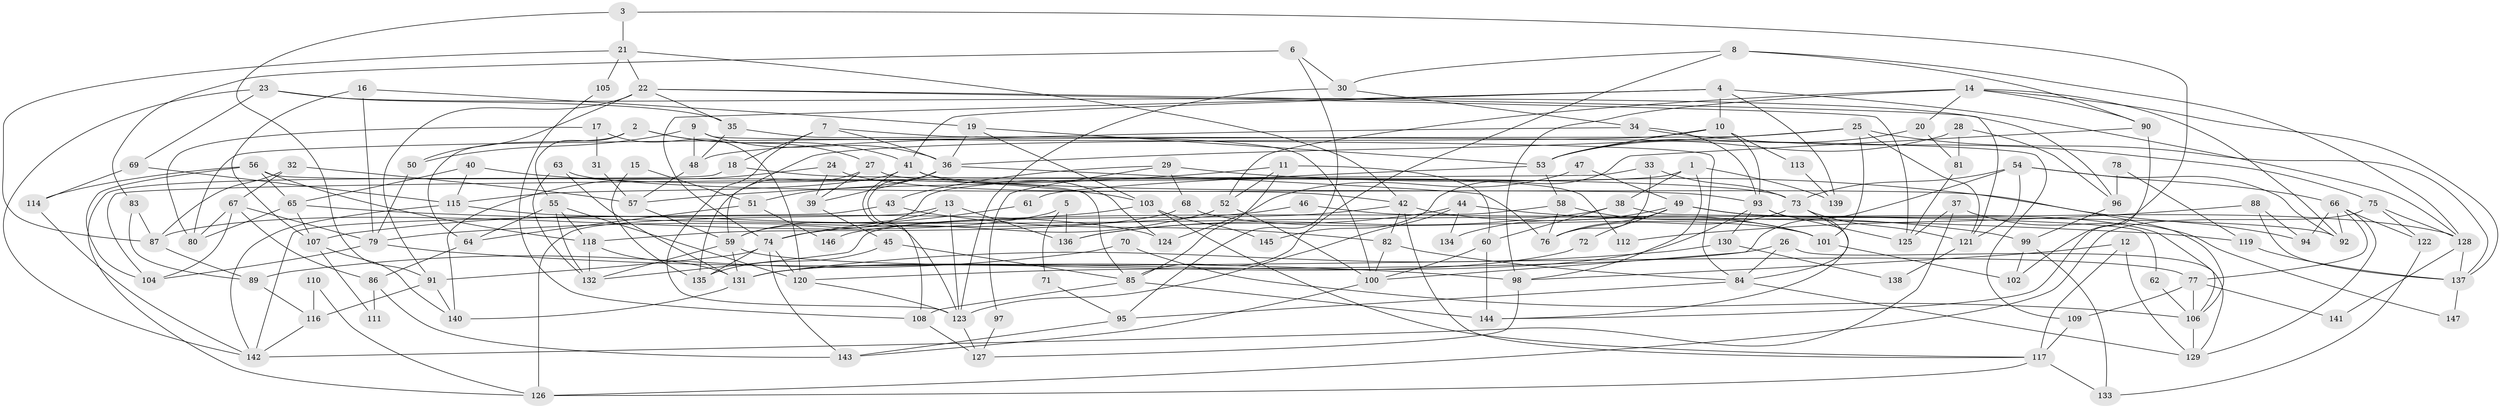 // coarse degree distribution, {4: 0.24509803921568626, 3: 0.16666666666666666, 5: 0.12745098039215685, 9: 0.058823529411764705, 7: 0.09803921568627451, 2: 0.13725490196078433, 6: 0.11764705882352941, 10: 0.0196078431372549, 8: 0.029411764705882353}
// Generated by graph-tools (version 1.1) at 2025/23/03/03/25 07:23:59]
// undirected, 147 vertices, 294 edges
graph export_dot {
graph [start="1"]
  node [color=gray90,style=filled];
  1;
  2;
  3;
  4;
  5;
  6;
  7;
  8;
  9;
  10;
  11;
  12;
  13;
  14;
  15;
  16;
  17;
  18;
  19;
  20;
  21;
  22;
  23;
  24;
  25;
  26;
  27;
  28;
  29;
  30;
  31;
  32;
  33;
  34;
  35;
  36;
  37;
  38;
  39;
  40;
  41;
  42;
  43;
  44;
  45;
  46;
  47;
  48;
  49;
  50;
  51;
  52;
  53;
  54;
  55;
  56;
  57;
  58;
  59;
  60;
  61;
  62;
  63;
  64;
  65;
  66;
  67;
  68;
  69;
  70;
  71;
  72;
  73;
  74;
  75;
  76;
  77;
  78;
  79;
  80;
  81;
  82;
  83;
  84;
  85;
  86;
  87;
  88;
  89;
  90;
  91;
  92;
  93;
  94;
  95;
  96;
  97;
  98;
  99;
  100;
  101;
  102;
  103;
  104;
  105;
  106;
  107;
  108;
  109;
  110;
  111;
  112;
  113;
  114;
  115;
  116;
  117;
  118;
  119;
  120;
  121;
  122;
  123;
  124;
  125;
  126;
  127;
  128;
  129;
  130;
  131;
  132;
  133;
  134;
  135;
  136;
  137;
  138;
  139;
  140;
  141;
  142;
  143;
  144;
  145;
  146;
  147;
  1 -- 98;
  1 -- 59;
  1 -- 38;
  1 -- 139;
  2 -- 41;
  2 -- 55;
  2 -- 27;
  2 -- 64;
  3 -- 21;
  3 -- 91;
  3 -- 102;
  4 -- 74;
  4 -- 128;
  4 -- 10;
  4 -- 41;
  4 -- 139;
  5 -- 136;
  5 -- 87;
  5 -- 71;
  6 -- 30;
  6 -- 95;
  6 -- 83;
  7 -- 36;
  7 -- 123;
  7 -- 18;
  7 -- 109;
  8 -- 90;
  8 -- 30;
  8 -- 85;
  8 -- 128;
  9 -- 84;
  9 -- 36;
  9 -- 48;
  9 -- 50;
  10 -- 93;
  10 -- 53;
  10 -- 59;
  10 -- 113;
  11 -- 52;
  11 -- 85;
  11 -- 57;
  11 -- 60;
  12 -- 98;
  12 -- 117;
  12 -- 129;
  13 -- 126;
  13 -- 59;
  13 -- 123;
  13 -- 136;
  14 -- 52;
  14 -- 20;
  14 -- 90;
  14 -- 92;
  14 -- 98;
  14 -- 137;
  15 -- 51;
  15 -- 135;
  16 -- 19;
  16 -- 79;
  16 -- 107;
  17 -- 120;
  17 -- 80;
  17 -- 31;
  18 -- 73;
  18 -- 126;
  19 -- 53;
  19 -- 36;
  19 -- 103;
  20 -- 53;
  20 -- 81;
  21 -- 42;
  21 -- 22;
  21 -- 87;
  21 -- 105;
  22 -- 121;
  22 -- 91;
  22 -- 35;
  22 -- 50;
  22 -- 125;
  23 -- 142;
  23 -- 35;
  23 -- 69;
  23 -- 96;
  24 -- 140;
  24 -- 39;
  24 -- 42;
  25 -- 121;
  25 -- 80;
  25 -- 36;
  25 -- 101;
  25 -- 137;
  26 -- 84;
  26 -- 129;
  26 -- 120;
  27 -- 39;
  27 -- 112;
  27 -- 135;
  28 -- 96;
  28 -- 53;
  28 -- 81;
  29 -- 106;
  29 -- 68;
  29 -- 43;
  29 -- 97;
  30 -- 34;
  30 -- 123;
  31 -- 57;
  32 -- 57;
  32 -- 67;
  32 -- 87;
  33 -- 73;
  33 -- 76;
  33 -- 104;
  34 -- 48;
  34 -- 75;
  34 -- 93;
  35 -- 100;
  35 -- 48;
  36 -- 108;
  36 -- 39;
  36 -- 51;
  36 -- 76;
  37 -- 125;
  37 -- 142;
  37 -- 147;
  38 -- 60;
  38 -- 62;
  38 -- 136;
  39 -- 45;
  40 -- 103;
  40 -- 65;
  40 -- 115;
  41 -- 115;
  41 -- 94;
  41 -- 123;
  41 -- 124;
  42 -- 117;
  42 -- 82;
  42 -- 101;
  42 -- 146;
  43 -- 82;
  43 -- 142;
  44 -- 136;
  44 -- 123;
  44 -- 99;
  44 -- 134;
  45 -- 85;
  45 -- 135;
  46 -- 79;
  46 -- 92;
  47 -- 124;
  47 -- 49;
  48 -- 57;
  49 -- 128;
  49 -- 76;
  49 -- 72;
  49 -- 106;
  49 -- 134;
  50 -- 79;
  51 -- 64;
  51 -- 146;
  52 -- 100;
  52 -- 74;
  53 -- 58;
  53 -- 61;
  54 -- 73;
  54 -- 92;
  54 -- 66;
  54 -- 100;
  54 -- 121;
  55 -- 118;
  55 -- 120;
  55 -- 64;
  55 -- 132;
  56 -- 118;
  56 -- 85;
  56 -- 65;
  56 -- 104;
  56 -- 114;
  57 -- 59;
  58 -- 132;
  58 -- 101;
  58 -- 76;
  59 -- 77;
  59 -- 131;
  59 -- 132;
  60 -- 100;
  60 -- 144;
  61 -- 74;
  62 -- 106;
  63 -- 132;
  63 -- 93;
  63 -- 131;
  64 -- 86;
  65 -- 107;
  65 -- 80;
  65 -- 119;
  66 -- 129;
  66 -- 77;
  66 -- 92;
  66 -- 94;
  66 -- 122;
  67 -- 79;
  67 -- 104;
  67 -- 80;
  67 -- 86;
  68 -- 101;
  68 -- 118;
  69 -- 114;
  69 -- 115;
  70 -- 106;
  70 -- 89;
  71 -- 95;
  72 -- 131;
  73 -- 84;
  73 -- 76;
  73 -- 121;
  74 -- 91;
  74 -- 120;
  74 -- 135;
  74 -- 143;
  75 -- 122;
  75 -- 128;
  75 -- 126;
  77 -- 106;
  77 -- 109;
  77 -- 141;
  78 -- 119;
  78 -- 96;
  79 -- 104;
  79 -- 98;
  81 -- 125;
  82 -- 100;
  82 -- 84;
  83 -- 87;
  83 -- 89;
  84 -- 129;
  84 -- 95;
  85 -- 144;
  85 -- 108;
  86 -- 111;
  86 -- 143;
  87 -- 89;
  88 -- 94;
  88 -- 137;
  88 -- 112;
  89 -- 116;
  90 -- 144;
  90 -- 145;
  91 -- 140;
  91 -- 116;
  93 -- 131;
  93 -- 125;
  93 -- 130;
  93 -- 144;
  95 -- 143;
  96 -- 99;
  97 -- 127;
  98 -- 127;
  99 -- 102;
  99 -- 133;
  100 -- 143;
  101 -- 102;
  103 -- 117;
  103 -- 107;
  103 -- 145;
  105 -- 108;
  106 -- 129;
  107 -- 111;
  107 -- 140;
  108 -- 127;
  109 -- 117;
  110 -- 126;
  110 -- 116;
  113 -- 139;
  114 -- 142;
  115 -- 124;
  115 -- 142;
  116 -- 142;
  117 -- 126;
  117 -- 133;
  118 -- 131;
  118 -- 132;
  119 -- 137;
  120 -- 123;
  121 -- 138;
  122 -- 133;
  123 -- 127;
  128 -- 137;
  128 -- 141;
  130 -- 131;
  130 -- 138;
  131 -- 140;
  137 -- 147;
}

